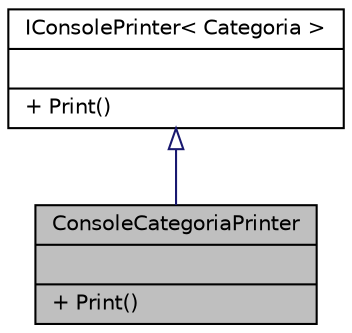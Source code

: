 digraph "ConsoleCategoriaPrinter"
{
 // INTERACTIVE_SVG=YES
 // LATEX_PDF_SIZE
  edge [fontname="Helvetica",fontsize="10",labelfontname="Helvetica",labelfontsize="10"];
  node [fontname="Helvetica",fontsize="10",shape=record];
  Node1 [label="{ConsoleCategoriaPrinter\n||+ Print()\l}",height=0.2,width=0.4,color="black", fillcolor="grey75", style="filled", fontcolor="black",tooltip="Clase para mostrar por pantalla las categorías."];
  Node2 -> Node1 [dir="back",color="midnightblue",fontsize="10",style="solid",arrowtail="onormal",fontname="Helvetica"];
  Node2 [label="{IConsolePrinter\< Categoria \>\n||+ Print()\l}",height=0.2,width=0.4,color="black", fillcolor="white", style="filled",URL="$interfaceIConsolePrinter.html",tooltip=" "];
}
